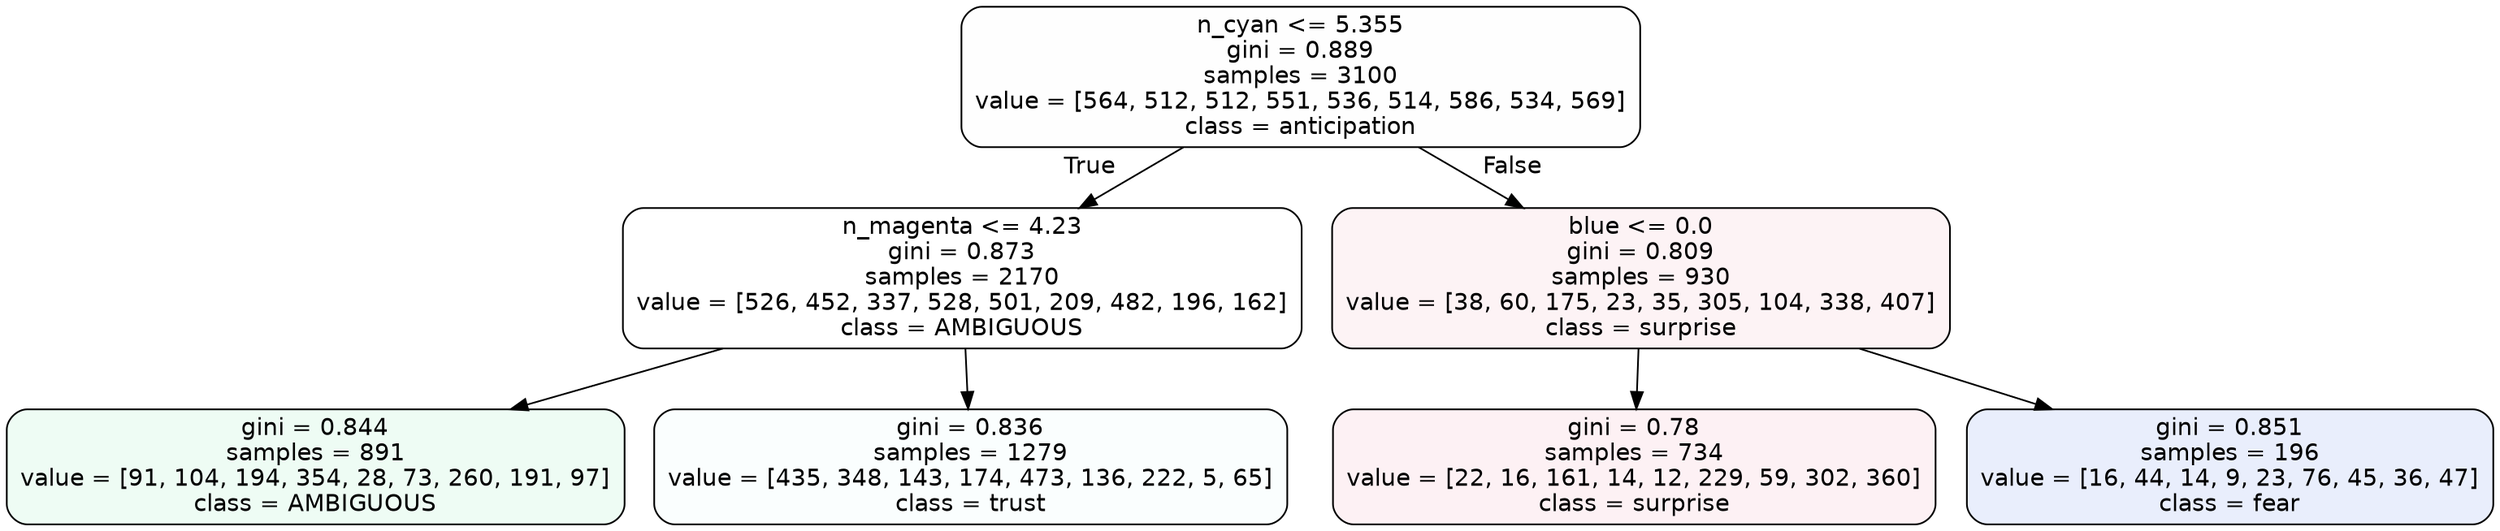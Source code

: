 digraph Tree {
node [shape=box, style="filled, rounded", color="black", fontname=helvetica] ;
edge [fontname=helvetica] ;
0 [label="n_cyan <= 5.355\ngini = 0.889\nsamples = 3100\nvalue = [564, 512, 512, 551, 536, 514, 586, 534, 569]\nclass = anticipation", fillcolor="#8139e501"] ;
1 [label="n_magenta <= 4.23\ngini = 0.873\nsamples = 2170\nvalue = [526, 452, 337, 528, 501, 209, 482, 196, 162]\nclass = AMBIGUOUS", fillcolor="#39e58100"] ;
0 -> 1 [labeldistance=2.5, labelangle=45, headlabel="True"] ;
2 [label="gini = 0.844\nsamples = 891\nvalue = [91, 104, 194, 354, 28, 73, 260, 191, 97]\nclass = AMBIGUOUS", fillcolor="#39e58115"] ;
1 -> 2 ;
3 [label="gini = 0.836\nsamples = 1279\nvalue = [435, 348, 143, 174, 473, 136, 222, 5, 65]\nclass = trust", fillcolor="#39d7e506"] ;
1 -> 3 ;
4 [label="blue <= 0.0\ngini = 0.809\nsamples = 930\nvalue = [38, 60, 175, 23, 35, 305, 104, 338, 407]\nclass = surprise", fillcolor="#e539640f"] ;
0 -> 4 [labeldistance=2.5, labelangle=-45, headlabel="False"] ;
5 [label="gini = 0.78\nsamples = 734\nvalue = [22, 16, 161, 14, 12, 229, 59, 302, 360]\nclass = surprise", fillcolor="#e5396411"] ;
4 -> 5 ;
6 [label="gini = 0.851\nsamples = 196\nvalue = [16, 44, 14, 9, 23, 76, 45, 36, 47]\nclass = fear", fillcolor="#3964e51c"] ;
4 -> 6 ;
}